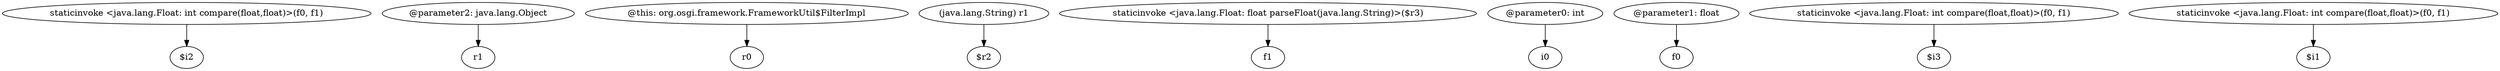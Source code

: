 digraph g {
0[label="staticinvoke <java.lang.Float: int compare(float,float)>(f0, f1)"]
1[label="$i2"]
0->1[label=""]
2[label="@parameter2: java.lang.Object"]
3[label="r1"]
2->3[label=""]
4[label="@this: org.osgi.framework.FrameworkUtil$FilterImpl"]
5[label="r0"]
4->5[label=""]
6[label="(java.lang.String) r1"]
7[label="$r2"]
6->7[label=""]
8[label="staticinvoke <java.lang.Float: float parseFloat(java.lang.String)>($r3)"]
9[label="f1"]
8->9[label=""]
10[label="@parameter0: int"]
11[label="i0"]
10->11[label=""]
12[label="@parameter1: float"]
13[label="f0"]
12->13[label=""]
14[label="staticinvoke <java.lang.Float: int compare(float,float)>(f0, f1)"]
15[label="$i3"]
14->15[label=""]
16[label="staticinvoke <java.lang.Float: int compare(float,float)>(f0, f1)"]
17[label="$i1"]
16->17[label=""]
}